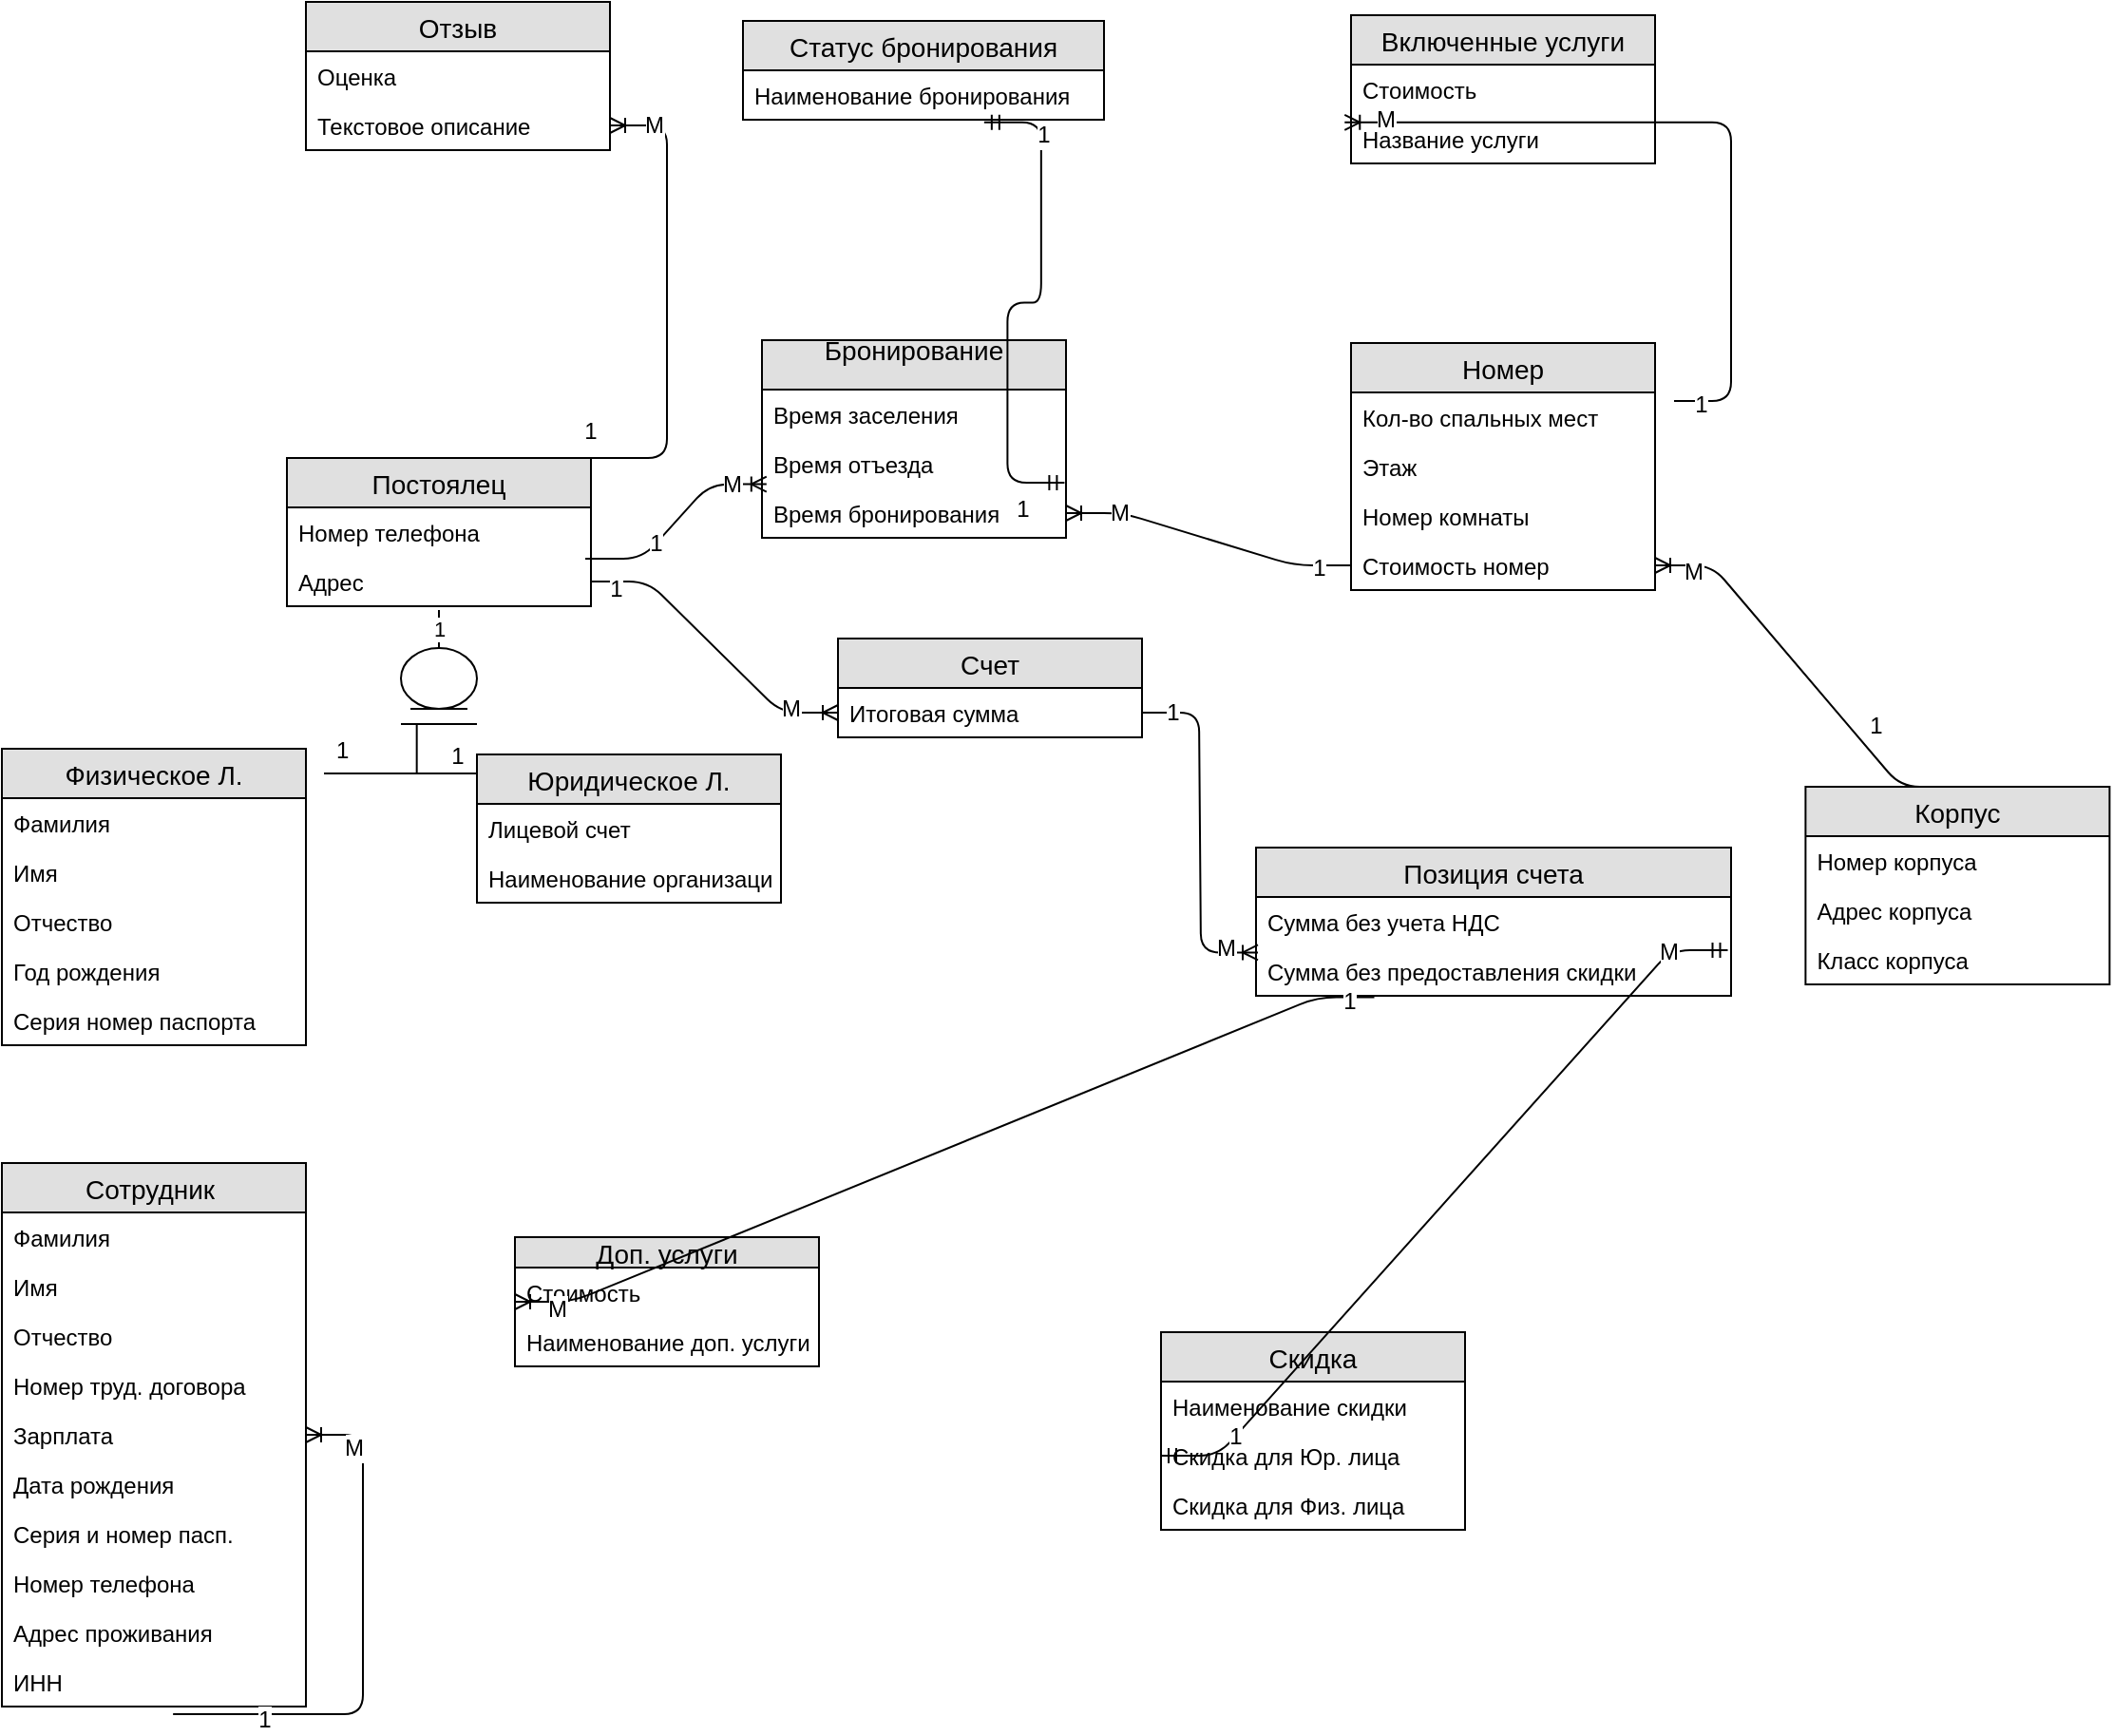 <mxfile version="12.1.3" type="device" pages="1"><diagram id="v2EE0r_qSHjktqq8_VWB" name="Страница 1"><mxGraphModel dx="1865" dy="631" grid="1" gridSize="10" guides="1" tooltips="1" connect="1" arrows="1" fold="1" page="1" pageScale="1" pageWidth="827" pageHeight="1169" math="0" shadow="0"><root><mxCell id="0"/><mxCell id="1" parent="0"/><mxCell id="D4wdtrtiFFDvyglsw7_D-1" value="Бронирование&#10;" style="swimlane;fontStyle=0;childLayout=stackLayout;horizontal=1;startSize=26;fillColor=#e0e0e0;horizontalStack=0;resizeParent=1;resizeParentMax=0;resizeLast=0;collapsible=1;marginBottom=0;swimlaneFillColor=#ffffff;align=center;fontSize=14;" parent="1" vertex="1"><mxGeometry x="270" y="208" width="160" height="104" as="geometry"/></mxCell><mxCell id="D4wdtrtiFFDvyglsw7_D-87" value="Время заселения" style="text;strokeColor=none;fillColor=none;spacingLeft=4;spacingRight=4;overflow=hidden;rotatable=0;points=[[0,0.5],[1,0.5]];portConstraint=eastwest;fontSize=12;" parent="D4wdtrtiFFDvyglsw7_D-1" vertex="1"><mxGeometry y="26" width="160" height="26" as="geometry"/></mxCell><mxCell id="D4wdtrtiFFDvyglsw7_D-90" value="Время отъезда" style="text;strokeColor=none;fillColor=none;spacingLeft=4;spacingRight=4;overflow=hidden;rotatable=0;points=[[0,0.5],[1,0.5]];portConstraint=eastwest;fontSize=12;" parent="D4wdtrtiFFDvyglsw7_D-1" vertex="1"><mxGeometry y="52" width="160" height="26" as="geometry"/></mxCell><mxCell id="D4wdtrtiFFDvyglsw7_D-2" value="Время бронирования" style="text;strokeColor=none;fillColor=none;spacingLeft=4;spacingRight=4;overflow=hidden;rotatable=0;points=[[0,0.5],[1,0.5]];portConstraint=eastwest;fontSize=12;" parent="D4wdtrtiFFDvyglsw7_D-1" vertex="1"><mxGeometry y="78" width="160" height="26" as="geometry"/></mxCell><mxCell id="D4wdtrtiFFDvyglsw7_D-5" value="Статус бронирования" style="swimlane;fontStyle=0;childLayout=stackLayout;horizontal=1;startSize=26;fillColor=#e0e0e0;horizontalStack=0;resizeParent=1;resizeParentMax=0;resizeLast=0;collapsible=1;marginBottom=0;swimlaneFillColor=#ffffff;align=center;fontSize=14;" parent="1" vertex="1"><mxGeometry x="260" y="40" width="190" height="52" as="geometry"/></mxCell><mxCell id="D4wdtrtiFFDvyglsw7_D-6" value="Наименование бронирования" style="text;strokeColor=none;fillColor=none;spacingLeft=4;spacingRight=4;overflow=hidden;rotatable=0;points=[[0,0.5],[1,0.5]];portConstraint=eastwest;fontSize=12;" parent="D4wdtrtiFFDvyglsw7_D-5" vertex="1"><mxGeometry y="26" width="190" height="26" as="geometry"/></mxCell><mxCell id="D4wdtrtiFFDvyglsw7_D-10" value="" style="edgeStyle=entityRelationEdgeStyle;fontSize=12;html=1;endArrow=ERmandOne;startArrow=ERmandOne;exitX=0.995;exitY=-0.115;exitDx=0;exitDy=0;exitPerimeter=0;entryX=0.668;entryY=1.054;entryDx=0;entryDy=0;entryPerimeter=0;" parent="1" source="D4wdtrtiFFDvyglsw7_D-2" target="D4wdtrtiFFDvyglsw7_D-6" edge="1"><mxGeometry width="100" height="100" relative="1" as="geometry"><mxPoint x="250" y="380" as="sourcePoint"/><mxPoint x="350" y="280" as="targetPoint"/></mxGeometry></mxCell><mxCell id="D4wdtrtiFFDvyglsw7_D-94" value="1" style="text;html=1;resizable=0;points=[];align=center;verticalAlign=middle;labelBackgroundColor=#ffffff;" parent="D4wdtrtiFFDvyglsw7_D-10" vertex="1" connectable="0"><mxGeometry x="-0.834" y="14" relative="1" as="geometry"><mxPoint as="offset"/></mxGeometry></mxCell><mxCell id="D4wdtrtiFFDvyglsw7_D-95" value="1" style="text;html=1;resizable=0;points=[];align=center;verticalAlign=middle;labelBackgroundColor=#ffffff;" parent="D4wdtrtiFFDvyglsw7_D-10" vertex="1" connectable="0"><mxGeometry x="0.728" y="-1" relative="1" as="geometry"><mxPoint as="offset"/></mxGeometry></mxCell><mxCell id="D4wdtrtiFFDvyglsw7_D-13" value="Постоялец" style="swimlane;fontStyle=0;childLayout=stackLayout;horizontal=1;startSize=26;fillColor=#e0e0e0;horizontalStack=0;resizeParent=1;resizeParentMax=0;resizeLast=0;collapsible=1;marginBottom=0;swimlaneFillColor=#ffffff;align=center;fontSize=14;" parent="1" vertex="1"><mxGeometry x="20" y="270" width="160" height="78" as="geometry"/></mxCell><mxCell id="D4wdtrtiFFDvyglsw7_D-23" value="Номер телефона" style="text;strokeColor=none;fillColor=none;spacingLeft=4;spacingRight=4;overflow=hidden;rotatable=0;points=[[0,0.5],[1,0.5]];portConstraint=eastwest;fontSize=12;" parent="D4wdtrtiFFDvyglsw7_D-13" vertex="1"><mxGeometry y="26" width="160" height="26" as="geometry"/></mxCell><mxCell id="D4wdtrtiFFDvyglsw7_D-53" value="Адрес" style="text;strokeColor=none;fillColor=none;spacingLeft=4;spacingRight=4;overflow=hidden;rotatable=0;points=[[0,0.5],[1,0.5]];portConstraint=eastwest;fontSize=12;" parent="D4wdtrtiFFDvyglsw7_D-13" vertex="1"><mxGeometry y="52" width="160" height="26" as="geometry"/></mxCell><mxCell id="D4wdtrtiFFDvyglsw7_D-17" value="" style="edgeStyle=entityRelationEdgeStyle;fontSize=12;html=1;endArrow=ERoneToMany;exitX=0.983;exitY=0.038;exitDx=0;exitDy=0;exitPerimeter=0;entryX=0.015;entryY=-0.085;entryDx=0;entryDy=0;entryPerimeter=0;" parent="1" target="D4wdtrtiFFDvyglsw7_D-2" edge="1"><mxGeometry width="100" height="100" relative="1" as="geometry"><mxPoint x="177" y="323" as="sourcePoint"/><mxPoint x="120" y="400" as="targetPoint"/></mxGeometry></mxCell><mxCell id="D4wdtrtiFFDvyglsw7_D-96" value="M" style="text;html=1;resizable=0;points=[];align=center;verticalAlign=middle;labelBackgroundColor=#ffffff;" parent="D4wdtrtiFFDvyglsw7_D-17" vertex="1" connectable="0"><mxGeometry x="0.665" relative="1" as="geometry"><mxPoint as="offset"/></mxGeometry></mxCell><mxCell id="D4wdtrtiFFDvyglsw7_D-100" value="1" style="text;html=1;resizable=0;points=[];align=center;verticalAlign=middle;labelBackgroundColor=#ffffff;" parent="D4wdtrtiFFDvyglsw7_D-17" vertex="1" connectable="0"><mxGeometry x="-0.466" y="11" relative="1" as="geometry"><mxPoint x="15" y="-1" as="offset"/></mxGeometry></mxCell><mxCell id="D4wdtrtiFFDvyglsw7_D-24" value="Отзыв" style="swimlane;fontStyle=0;childLayout=stackLayout;horizontal=1;startSize=26;fillColor=#e0e0e0;horizontalStack=0;resizeParent=1;resizeParentMax=0;resizeLast=0;collapsible=1;marginBottom=0;swimlaneFillColor=#ffffff;align=center;fontSize=14;" parent="1" vertex="1"><mxGeometry x="30" y="30" width="160" height="78" as="geometry"/></mxCell><mxCell id="D4wdtrtiFFDvyglsw7_D-25" value="Оценка" style="text;strokeColor=none;fillColor=none;spacingLeft=4;spacingRight=4;overflow=hidden;rotatable=0;points=[[0,0.5],[1,0.5]];portConstraint=eastwest;fontSize=12;" parent="D4wdtrtiFFDvyglsw7_D-24" vertex="1"><mxGeometry y="26" width="160" height="26" as="geometry"/></mxCell><mxCell id="D4wdtrtiFFDvyglsw7_D-26" value="Текстовое описание" style="text;strokeColor=none;fillColor=none;spacingLeft=4;spacingRight=4;overflow=hidden;rotatable=0;points=[[0,0.5],[1,0.5]];portConstraint=eastwest;fontSize=12;" parent="D4wdtrtiFFDvyglsw7_D-24" vertex="1"><mxGeometry y="52" width="160" height="26" as="geometry"/></mxCell><mxCell id="D4wdtrtiFFDvyglsw7_D-28" value="" style="edgeStyle=entityRelationEdgeStyle;fontSize=12;html=1;endArrow=ERoneToMany;exitX=0.75;exitY=0;exitDx=0;exitDy=0;" parent="1" source="D4wdtrtiFFDvyglsw7_D-13" target="D4wdtrtiFFDvyglsw7_D-26" edge="1"><mxGeometry width="100" height="100" relative="1" as="geometry"><mxPoint x="20" y="580" as="sourcePoint"/><mxPoint x="120" y="480" as="targetPoint"/></mxGeometry></mxCell><mxCell id="D4wdtrtiFFDvyglsw7_D-103" value="M" style="text;html=1;resizable=0;points=[];align=center;verticalAlign=middle;labelBackgroundColor=#ffffff;" parent="D4wdtrtiFFDvyglsw7_D-28" vertex="1" connectable="0"><mxGeometry x="0.837" relative="1" as="geometry"><mxPoint as="offset"/></mxGeometry></mxCell><mxCell id="D4wdtrtiFFDvyglsw7_D-29" value="1" style="text;html=1;strokeColor=none;fillColor=none;align=center;verticalAlign=middle;whiteSpace=wrap;rounded=0;" parent="1" vertex="1"><mxGeometry x="160" y="246" width="40" height="20" as="geometry"/></mxCell><mxCell id="D4wdtrtiFFDvyglsw7_D-32" value="Позиция счета" style="swimlane;fontStyle=0;childLayout=stackLayout;horizontal=1;startSize=26;fillColor=#e0e0e0;horizontalStack=0;resizeParent=1;resizeParentMax=0;resizeLast=0;collapsible=1;marginBottom=0;swimlaneFillColor=#ffffff;align=center;fontSize=14;" parent="1" vertex="1"><mxGeometry x="530" y="475" width="250" height="78" as="geometry"/></mxCell><mxCell id="D4wdtrtiFFDvyglsw7_D-34" value="Сумма без учета НДС" style="text;strokeColor=none;fillColor=none;spacingLeft=4;spacingRight=4;overflow=hidden;rotatable=0;points=[[0,0.5],[1,0.5]];portConstraint=eastwest;fontSize=12;" parent="D4wdtrtiFFDvyglsw7_D-32" vertex="1"><mxGeometry y="26" width="250" height="26" as="geometry"/></mxCell><mxCell id="D4wdtrtiFFDvyglsw7_D-35" value="Сумма без предоставления скидки" style="text;strokeColor=none;fillColor=none;spacingLeft=4;spacingRight=4;overflow=hidden;rotatable=0;points=[[0,0.5],[1,0.5]];portConstraint=eastwest;fontSize=12;" parent="D4wdtrtiFFDvyglsw7_D-32" vertex="1"><mxGeometry y="52" width="250" height="26" as="geometry"/></mxCell><mxCell id="D4wdtrtiFFDvyglsw7_D-36" value="" style="ellipse;shape=umlEntity;whiteSpace=wrap;html=1;" parent="1" vertex="1"><mxGeometry x="80" y="370" width="40" height="32" as="geometry"/></mxCell><mxCell id="D4wdtrtiFFDvyglsw7_D-39" value="1" style="endArrow=none;html=1;exitX=0.5;exitY=0;exitDx=0;exitDy=0;" parent="1" source="D4wdtrtiFFDvyglsw7_D-36" edge="1"><mxGeometry width="50" height="50" relative="1" as="geometry"><mxPoint x="90" y="480" as="sourcePoint"/><mxPoint x="100" y="350" as="targetPoint"/></mxGeometry></mxCell><mxCell id="D4wdtrtiFFDvyglsw7_D-40" value="" style="shape=partialRectangle;top=0;left=0;right=0;bottom=1;align=left;verticalAlign=top;fillColor=none;spacingLeft=34;spacingRight=4;overflow=hidden;rotatable=0;points=[[0,0.5],[1,0.5]];portConstraint=eastwest;dropTarget=0;fontSize=12;" parent="1" vertex="1"><mxGeometry x="40" y="410" width="145" height="26" as="geometry"/></mxCell><mxCell id="D4wdtrtiFFDvyglsw7_D-41" value="1" style="shape=partialRectangle;top=0;left=0;bottom=0;fillColor=none;align=left;verticalAlign=top;spacingLeft=4;spacingRight=4;overflow=hidden;rotatable=0;points=[];portConstraint=eastwest;part=1;fontSize=12;" parent="D4wdtrtiFFDvyglsw7_D-40" vertex="1" connectable="0"><mxGeometry width="48.333" height="26" as="geometry"/></mxCell><mxCell id="D4wdtrtiFFDvyglsw7_D-42" value="" style="line;strokeWidth=1;fillColor=none;align=left;verticalAlign=middle;spacingTop=-1;spacingLeft=3;spacingRight=3;rotatable=0;labelPosition=right;points=[];portConstraint=eastwest;fontSize=12;" parent="1" vertex="1"><mxGeometry x="80" y="406" width="40" height="8" as="geometry"/></mxCell><mxCell id="D4wdtrtiFFDvyglsw7_D-43" value="Физическое Л." style="swimlane;fontStyle=0;childLayout=stackLayout;horizontal=1;startSize=26;fillColor=#e0e0e0;horizontalStack=0;resizeParent=1;resizeParentMax=0;resizeLast=0;collapsible=1;marginBottom=0;swimlaneFillColor=#ffffff;align=center;fontSize=14;" parent="1" vertex="1"><mxGeometry x="-130" y="423" width="160" height="156" as="geometry"/></mxCell><mxCell id="D4wdtrtiFFDvyglsw7_D-44" value="Фамилия" style="text;strokeColor=none;fillColor=none;spacingLeft=4;spacingRight=4;overflow=hidden;rotatable=0;points=[[0,0.5],[1,0.5]];portConstraint=eastwest;fontSize=12;" parent="D4wdtrtiFFDvyglsw7_D-43" vertex="1"><mxGeometry y="26" width="160" height="26" as="geometry"/></mxCell><mxCell id="D4wdtrtiFFDvyglsw7_D-45" value="Имя" style="text;strokeColor=none;fillColor=none;spacingLeft=4;spacingRight=4;overflow=hidden;rotatable=0;points=[[0,0.5],[1,0.5]];portConstraint=eastwest;fontSize=12;" parent="D4wdtrtiFFDvyglsw7_D-43" vertex="1"><mxGeometry y="52" width="160" height="26" as="geometry"/></mxCell><mxCell id="D4wdtrtiFFDvyglsw7_D-46" value="Отчество" style="text;strokeColor=none;fillColor=none;spacingLeft=4;spacingRight=4;overflow=hidden;rotatable=0;points=[[0,0.5],[1,0.5]];portConstraint=eastwest;fontSize=12;" parent="D4wdtrtiFFDvyglsw7_D-43" vertex="1"><mxGeometry y="78" width="160" height="26" as="geometry"/></mxCell><mxCell id="D4wdtrtiFFDvyglsw7_D-52" value="Год рождения" style="text;strokeColor=none;fillColor=none;spacingLeft=4;spacingRight=4;overflow=hidden;rotatable=0;points=[[0,0.5],[1,0.5]];portConstraint=eastwest;fontSize=12;" parent="D4wdtrtiFFDvyglsw7_D-43" vertex="1"><mxGeometry y="104" width="160" height="26" as="geometry"/></mxCell><mxCell id="D4wdtrtiFFDvyglsw7_D-51" value="Серия номер паспорта" style="text;strokeColor=none;fillColor=none;spacingLeft=4;spacingRight=4;overflow=hidden;rotatable=0;points=[[0,0.5],[1,0.5]];portConstraint=eastwest;fontSize=12;" parent="D4wdtrtiFFDvyglsw7_D-43" vertex="1"><mxGeometry y="130" width="160" height="26" as="geometry"/></mxCell><mxCell id="D4wdtrtiFFDvyglsw7_D-47" value="Юридическое Л." style="swimlane;fontStyle=0;childLayout=stackLayout;horizontal=1;startSize=26;fillColor=#e0e0e0;horizontalStack=0;resizeParent=1;resizeParentMax=0;resizeLast=0;collapsible=1;marginBottom=0;swimlaneFillColor=#ffffff;align=center;fontSize=14;" parent="1" vertex="1"><mxGeometry x="120" y="426" width="160" height="78" as="geometry"/></mxCell><mxCell id="D4wdtrtiFFDvyglsw7_D-48" value="Лицевой счет" style="text;strokeColor=none;fillColor=none;spacingLeft=4;spacingRight=4;overflow=hidden;rotatable=0;points=[[0,0.5],[1,0.5]];portConstraint=eastwest;fontSize=12;" parent="D4wdtrtiFFDvyglsw7_D-47" vertex="1"><mxGeometry y="26" width="160" height="26" as="geometry"/></mxCell><mxCell id="D4wdtrtiFFDvyglsw7_D-49" value="Наименование организации" style="text;strokeColor=none;fillColor=none;spacingLeft=4;spacingRight=4;overflow=hidden;rotatable=0;points=[[0,0.5],[1,0.5]];portConstraint=eastwest;fontSize=12;" parent="D4wdtrtiFFDvyglsw7_D-47" vertex="1"><mxGeometry y="52" width="160" height="26" as="geometry"/></mxCell><mxCell id="D4wdtrtiFFDvyglsw7_D-59" value="1" style="text;html=1;strokeColor=none;fillColor=none;align=center;verticalAlign=middle;whiteSpace=wrap;rounded=0;" parent="1" vertex="1"><mxGeometry x="90" y="417" width="40" height="20" as="geometry"/></mxCell><mxCell id="D4wdtrtiFFDvyglsw7_D-61" value="Доп. услуги" style="swimlane;fontStyle=0;childLayout=stackLayout;horizontal=1;startSize=16;fillColor=#e0e0e0;horizontalStack=0;resizeParent=1;resizeParentMax=0;resizeLast=0;collapsible=1;marginBottom=0;swimlaneFillColor=#ffffff;align=center;fontSize=14;" parent="1" vertex="1"><mxGeometry x="140" y="680" width="160" height="68" as="geometry"/></mxCell><mxCell id="D4wdtrtiFFDvyglsw7_D-81" value="Стоимость" style="text;strokeColor=none;fillColor=none;spacingLeft=4;spacingRight=4;overflow=hidden;rotatable=0;points=[[0,0.5],[1,0.5]];portConstraint=eastwest;fontSize=12;" parent="D4wdtrtiFFDvyglsw7_D-61" vertex="1"><mxGeometry y="16" width="160" height="26" as="geometry"/></mxCell><mxCell id="D4wdtrtiFFDvyglsw7_D-62" value="Наименование доп. услуги" style="text;strokeColor=none;fillColor=none;spacingLeft=4;spacingRight=4;overflow=hidden;rotatable=0;points=[[0,0.5],[1,0.5]];portConstraint=eastwest;fontSize=12;" parent="D4wdtrtiFFDvyglsw7_D-61" vertex="1"><mxGeometry y="42" width="160" height="26" as="geometry"/></mxCell><mxCell id="D4wdtrtiFFDvyglsw7_D-65" value="" style="edgeStyle=entityRelationEdgeStyle;fontSize=12;html=1;endArrow=ERoneToMany;exitX=0.249;exitY=1.031;exitDx=0;exitDy=0;exitPerimeter=0;entryX=0;entryY=0.5;entryDx=0;entryDy=0;" parent="1" source="D4wdtrtiFFDvyglsw7_D-35" target="D4wdtrtiFFDvyglsw7_D-61" edge="1"><mxGeometry width="100" height="100" relative="1" as="geometry"><mxPoint x="180" y="730" as="sourcePoint"/><mxPoint x="280" y="630" as="targetPoint"/></mxGeometry></mxCell><mxCell id="D4wdtrtiFFDvyglsw7_D-104" value="1" style="text;html=1;resizable=0;points=[];align=center;verticalAlign=middle;labelBackgroundColor=#ffffff;" parent="D4wdtrtiFFDvyglsw7_D-65" vertex="1" connectable="0"><mxGeometry x="-0.876" y="-23" relative="1" as="geometry"><mxPoint x="25" y="23" as="offset"/></mxGeometry></mxCell><mxCell id="D4wdtrtiFFDvyglsw7_D-113" value="М" style="text;html=1;resizable=0;points=[];align=center;verticalAlign=middle;labelBackgroundColor=#ffffff;" parent="D4wdtrtiFFDvyglsw7_D-65" vertex="1" connectable="0"><mxGeometry x="0.911" y="4" relative="1" as="geometry"><mxPoint as="offset"/></mxGeometry></mxCell><mxCell id="D4wdtrtiFFDvyglsw7_D-69" value="Скидка" style="swimlane;fontStyle=0;childLayout=stackLayout;horizontal=1;startSize=26;fillColor=#e0e0e0;horizontalStack=0;resizeParent=1;resizeParentMax=0;resizeLast=0;collapsible=1;marginBottom=0;swimlaneFillColor=#ffffff;align=center;fontSize=14;" parent="1" vertex="1"><mxGeometry x="480" y="730" width="160" height="104" as="geometry"/></mxCell><mxCell id="D4wdtrtiFFDvyglsw7_D-74" value="Наименование скидки" style="text;strokeColor=none;fillColor=none;spacingLeft=4;spacingRight=4;overflow=hidden;rotatable=0;points=[[0,0.5],[1,0.5]];portConstraint=eastwest;fontSize=12;" parent="D4wdtrtiFFDvyglsw7_D-69" vertex="1"><mxGeometry y="26" width="160" height="26" as="geometry"/></mxCell><mxCell id="D4wdtrtiFFDvyglsw7_D-71" value="Скидка для Юр. лица" style="text;strokeColor=none;fillColor=none;spacingLeft=4;spacingRight=4;overflow=hidden;rotatable=0;points=[[0,0.5],[1,0.5]];portConstraint=eastwest;fontSize=12;" parent="D4wdtrtiFFDvyglsw7_D-69" vertex="1"><mxGeometry y="52" width="160" height="26" as="geometry"/></mxCell><mxCell id="D4wdtrtiFFDvyglsw7_D-72" value="Скидка для Физ. лица" style="text;strokeColor=none;fillColor=none;spacingLeft=4;spacingRight=4;overflow=hidden;rotatable=0;points=[[0,0.5],[1,0.5]];portConstraint=eastwest;fontSize=12;" parent="D4wdtrtiFFDvyglsw7_D-69" vertex="1"><mxGeometry y="78" width="160" height="26" as="geometry"/></mxCell><mxCell id="D4wdtrtiFFDvyglsw7_D-73" value="" style="edgeStyle=entityRelationEdgeStyle;fontSize=12;html=1;endArrow=ERmandOne;startArrow=ERmandOne;exitX=0.993;exitY=0.077;exitDx=0;exitDy=0;exitPerimeter=0;entryX=0;entryY=0.5;entryDx=0;entryDy=0;" parent="1" source="D4wdtrtiFFDvyglsw7_D-35" target="D4wdtrtiFFDvyglsw7_D-71" edge="1"><mxGeometry width="100" height="100" relative="1" as="geometry"><mxPoint x="-130" y="770" as="sourcePoint"/><mxPoint x="568" y="620" as="targetPoint"/></mxGeometry></mxCell><mxCell id="D4wdtrtiFFDvyglsw7_D-75" value="M" style="text;html=1;resizable=0;points=[];align=center;verticalAlign=middle;labelBackgroundColor=#ffffff;" parent="D4wdtrtiFFDvyglsw7_D-73" vertex="1" connectable="0"><mxGeometry x="-0.848" relative="1" as="geometry"><mxPoint as="offset"/></mxGeometry></mxCell><mxCell id="D4wdtrtiFFDvyglsw7_D-76" value="1" style="text;html=1;resizable=0;points=[];align=center;verticalAlign=middle;labelBackgroundColor=#ffffff;" parent="D4wdtrtiFFDvyglsw7_D-73" vertex="1" connectable="0"><mxGeometry x="0.794" relative="1" as="geometry"><mxPoint as="offset"/></mxGeometry></mxCell><mxCell id="D4wdtrtiFFDvyglsw7_D-77" value="Номер" style="swimlane;fontStyle=0;childLayout=stackLayout;horizontal=1;startSize=26;fillColor=#e0e0e0;horizontalStack=0;resizeParent=1;resizeParentMax=0;resizeLast=0;collapsible=1;marginBottom=0;swimlaneFillColor=#ffffff;align=center;fontSize=14;" parent="1" vertex="1"><mxGeometry x="580" y="209.5" width="160" height="130" as="geometry"/></mxCell><mxCell id="D4wdtrtiFFDvyglsw7_D-78" value="Кол-во спальных мест" style="text;strokeColor=none;fillColor=none;spacingLeft=4;spacingRight=4;overflow=hidden;rotatable=0;points=[[0,0.5],[1,0.5]];portConstraint=eastwest;fontSize=12;" parent="D4wdtrtiFFDvyglsw7_D-77" vertex="1"><mxGeometry y="26" width="160" height="26" as="geometry"/></mxCell><mxCell id="D4wdtrtiFFDvyglsw7_D-79" value="Этаж" style="text;strokeColor=none;fillColor=none;spacingLeft=4;spacingRight=4;overflow=hidden;rotatable=0;points=[[0,0.5],[1,0.5]];portConstraint=eastwest;fontSize=12;" parent="D4wdtrtiFFDvyglsw7_D-77" vertex="1"><mxGeometry y="52" width="160" height="26" as="geometry"/></mxCell><mxCell id="D4wdtrtiFFDvyglsw7_D-86" value="Номер комнаты" style="text;strokeColor=none;fillColor=none;spacingLeft=4;spacingRight=4;overflow=hidden;rotatable=0;points=[[0,0.5],[1,0.5]];portConstraint=eastwest;fontSize=12;" parent="D4wdtrtiFFDvyglsw7_D-77" vertex="1"><mxGeometry y="78" width="160" height="26" as="geometry"/></mxCell><mxCell id="D4wdtrtiFFDvyglsw7_D-80" value="Стоимость номер" style="text;strokeColor=none;fillColor=none;spacingLeft=4;spacingRight=4;overflow=hidden;rotatable=0;points=[[0,0.5],[1,0.5]];portConstraint=eastwest;fontSize=12;" parent="D4wdtrtiFFDvyglsw7_D-77" vertex="1"><mxGeometry y="104" width="160" height="26" as="geometry"/></mxCell><mxCell id="D4wdtrtiFFDvyglsw7_D-91" value="" style="edgeStyle=entityRelationEdgeStyle;fontSize=12;html=1;endArrow=ERoneToMany;" parent="1" source="D4wdtrtiFFDvyglsw7_D-80" target="D4wdtrtiFFDvyglsw7_D-2" edge="1"><mxGeometry width="100" height="100" relative="1" as="geometry"><mxPoint y="800" as="sourcePoint"/><mxPoint x="100" y="700" as="targetPoint"/></mxGeometry></mxCell><mxCell id="D4wdtrtiFFDvyglsw7_D-92" value="1" style="text;html=1;resizable=0;points=[];align=center;verticalAlign=middle;labelBackgroundColor=#ffffff;" parent="D4wdtrtiFFDvyglsw7_D-91" vertex="1" connectable="0"><mxGeometry x="-0.77" y="1" relative="1" as="geometry"><mxPoint as="offset"/></mxGeometry></mxCell><mxCell id="D4wdtrtiFFDvyglsw7_D-93" value="M" style="text;html=1;resizable=0;points=[];align=center;verticalAlign=middle;labelBackgroundColor=#ffffff;" parent="D4wdtrtiFFDvyglsw7_D-91" vertex="1" connectable="0"><mxGeometry x="0.644" relative="1" as="geometry"><mxPoint as="offset"/></mxGeometry></mxCell><mxCell id="D4wdtrtiFFDvyglsw7_D-105" value="Включенные услуги" style="swimlane;fontStyle=0;childLayout=stackLayout;horizontal=1;startSize=26;fillColor=#e0e0e0;horizontalStack=0;resizeParent=1;resizeParentMax=0;resizeLast=0;collapsible=1;marginBottom=0;swimlaneFillColor=#ffffff;align=center;fontSize=14;" parent="1" vertex="1"><mxGeometry x="580" y="37" width="160" height="78" as="geometry"/></mxCell><mxCell id="D4wdtrtiFFDvyglsw7_D-109" value="Стоимость" style="text;strokeColor=none;fillColor=none;spacingLeft=4;spacingRight=4;overflow=hidden;rotatable=0;points=[[0,0.5],[1,0.5]];portConstraint=eastwest;fontSize=12;" parent="D4wdtrtiFFDvyglsw7_D-105" vertex="1"><mxGeometry y="26" width="160" height="26" as="geometry"/></mxCell><mxCell id="D4wdtrtiFFDvyglsw7_D-106" value="Название услуги" style="text;strokeColor=none;fillColor=none;spacingLeft=4;spacingRight=4;overflow=hidden;rotatable=0;points=[[0,0.5],[1,0.5]];portConstraint=eastwest;fontSize=12;" parent="D4wdtrtiFFDvyglsw7_D-105" vertex="1"><mxGeometry y="52" width="160" height="26" as="geometry"/></mxCell><mxCell id="D4wdtrtiFFDvyglsw7_D-110" value="" style="edgeStyle=entityRelationEdgeStyle;fontSize=12;html=1;endArrow=ERoneToMany;entryX=-0.021;entryY=0.169;entryDx=0;entryDy=0;entryPerimeter=0;" parent="1" target="D4wdtrtiFFDvyglsw7_D-106" edge="1"><mxGeometry width="100" height="100" relative="1" as="geometry"><mxPoint x="750" y="240" as="sourcePoint"/><mxPoint x="680" y="130" as="targetPoint"/></mxGeometry></mxCell><mxCell id="D4wdtrtiFFDvyglsw7_D-111" value="1" style="text;html=1;resizable=0;points=[];align=center;verticalAlign=middle;labelBackgroundColor=#ffffff;" parent="D4wdtrtiFFDvyglsw7_D-110" vertex="1" connectable="0"><mxGeometry x="-0.926" y="-2" relative="1" as="geometry"><mxPoint as="offset"/></mxGeometry></mxCell><mxCell id="D4wdtrtiFFDvyglsw7_D-112" value="M" style="text;html=1;resizable=0;points=[];align=center;verticalAlign=middle;labelBackgroundColor=#ffffff;" parent="D4wdtrtiFFDvyglsw7_D-110" vertex="1" connectable="0"><mxGeometry x="0.887" y="-2" relative="1" as="geometry"><mxPoint as="offset"/></mxGeometry></mxCell><mxCell id="D4wdtrtiFFDvyglsw7_D-119" value="Корпус" style="swimlane;fontStyle=0;childLayout=stackLayout;horizontal=1;startSize=26;fillColor=#e0e0e0;horizontalStack=0;resizeParent=1;resizeParentMax=0;resizeLast=0;collapsible=1;marginBottom=0;swimlaneFillColor=#ffffff;align=center;fontSize=14;" parent="1" vertex="1"><mxGeometry x="819.2" y="443" width="160" height="104" as="geometry"/></mxCell><mxCell id="D4wdtrtiFFDvyglsw7_D-120" value="Номер корпуса" style="text;strokeColor=none;fillColor=none;spacingLeft=4;spacingRight=4;overflow=hidden;rotatable=0;points=[[0,0.5],[1,0.5]];portConstraint=eastwest;fontSize=12;" parent="D4wdtrtiFFDvyglsw7_D-119" vertex="1"><mxGeometry y="26" width="160" height="26" as="geometry"/></mxCell><mxCell id="D4wdtrtiFFDvyglsw7_D-121" value="Адрес корпуса" style="text;strokeColor=none;fillColor=none;spacingLeft=4;spacingRight=4;overflow=hidden;rotatable=0;points=[[0,0.5],[1,0.5]];portConstraint=eastwest;fontSize=12;" parent="D4wdtrtiFFDvyglsw7_D-119" vertex="1"><mxGeometry y="52" width="160" height="26" as="geometry"/></mxCell><mxCell id="D4wdtrtiFFDvyglsw7_D-122" value="Класс корпуса" style="text;strokeColor=none;fillColor=none;spacingLeft=4;spacingRight=4;overflow=hidden;rotatable=0;points=[[0,0.5],[1,0.5]];portConstraint=eastwest;fontSize=12;" parent="D4wdtrtiFFDvyglsw7_D-119" vertex="1"><mxGeometry y="78" width="160" height="26" as="geometry"/></mxCell><mxCell id="D4wdtrtiFFDvyglsw7_D-123" value="" style="edgeStyle=entityRelationEdgeStyle;fontSize=12;html=1;endArrow=ERoneToMany;exitX=0.5;exitY=0;exitDx=0;exitDy=0;" parent="1" source="D4wdtrtiFFDvyglsw7_D-119" target="D4wdtrtiFFDvyglsw7_D-80" edge="1"><mxGeometry width="100" height="100" relative="1" as="geometry"><mxPoint x="690" y="670" as="sourcePoint"/><mxPoint x="790" y="570" as="targetPoint"/></mxGeometry></mxCell><mxCell id="D4wdtrtiFFDvyglsw7_D-124" value="1" style="text;html=1;resizable=0;points=[];align=center;verticalAlign=middle;labelBackgroundColor=#ffffff;" parent="D4wdtrtiFFDvyglsw7_D-123" vertex="1" connectable="0"><mxGeometry x="-0.438" y="27" relative="1" as="geometry"><mxPoint x="27" y="-27" as="offset"/></mxGeometry></mxCell><mxCell id="D4wdtrtiFFDvyglsw7_D-125" value="M" style="text;html=1;resizable=0;points=[];align=center;verticalAlign=middle;labelBackgroundColor=#ffffff;" parent="D4wdtrtiFFDvyglsw7_D-123" vertex="1" connectable="0"><mxGeometry x="0.876" y="2" relative="1" as="geometry"><mxPoint x="6.5" y="1.5" as="offset"/></mxGeometry></mxCell><mxCell id="D4wdtrtiFFDvyglsw7_D-126" value="Сотрудник " style="swimlane;fontStyle=0;childLayout=stackLayout;horizontal=1;startSize=26;fillColor=#e0e0e0;horizontalStack=0;resizeParent=1;resizeParentMax=0;resizeLast=0;collapsible=1;marginBottom=0;swimlaneFillColor=#ffffff;align=center;fontSize=14;" parent="1" vertex="1"><mxGeometry x="-130" y="641" width="160" height="286" as="geometry"/></mxCell><mxCell id="D4wdtrtiFFDvyglsw7_D-127" value="Фамилия" style="text;strokeColor=none;fillColor=none;spacingLeft=4;spacingRight=4;overflow=hidden;rotatable=0;points=[[0,0.5],[1,0.5]];portConstraint=eastwest;fontSize=12;" parent="D4wdtrtiFFDvyglsw7_D-126" vertex="1"><mxGeometry y="26" width="160" height="26" as="geometry"/></mxCell><mxCell id="D4wdtrtiFFDvyglsw7_D-128" value="Имя" style="text;strokeColor=none;fillColor=none;spacingLeft=4;spacingRight=4;overflow=hidden;rotatable=0;points=[[0,0.5],[1,0.5]];portConstraint=eastwest;fontSize=12;" parent="D4wdtrtiFFDvyglsw7_D-126" vertex="1"><mxGeometry y="52" width="160" height="26" as="geometry"/></mxCell><mxCell id="D4wdtrtiFFDvyglsw7_D-129" value="Отчество" style="text;strokeColor=none;fillColor=none;spacingLeft=4;spacingRight=4;overflow=hidden;rotatable=0;points=[[0,0.5],[1,0.5]];portConstraint=eastwest;fontSize=12;" parent="D4wdtrtiFFDvyglsw7_D-126" vertex="1"><mxGeometry y="78" width="160" height="26" as="geometry"/></mxCell><mxCell id="D4wdtrtiFFDvyglsw7_D-133" value="Номер труд. договора" style="text;strokeColor=none;fillColor=none;spacingLeft=4;spacingRight=4;overflow=hidden;rotatable=0;points=[[0,0.5],[1,0.5]];portConstraint=eastwest;fontSize=12;" parent="D4wdtrtiFFDvyglsw7_D-126" vertex="1"><mxGeometry y="104" width="160" height="26" as="geometry"/></mxCell><mxCell id="D4wdtrtiFFDvyglsw7_D-131" value="Зарплата" style="text;strokeColor=none;fillColor=none;spacingLeft=4;spacingRight=4;overflow=hidden;rotatable=0;points=[[0,0.5],[1,0.5]];portConstraint=eastwest;fontSize=12;" parent="D4wdtrtiFFDvyglsw7_D-126" vertex="1"><mxGeometry y="130" width="160" height="26" as="geometry"/></mxCell><mxCell id="D4wdtrtiFFDvyglsw7_D-135" value="Дата рождения" style="text;strokeColor=none;fillColor=none;spacingLeft=4;spacingRight=4;overflow=hidden;rotatable=0;points=[[0,0.5],[1,0.5]];portConstraint=eastwest;fontSize=12;" parent="D4wdtrtiFFDvyglsw7_D-126" vertex="1"><mxGeometry y="156" width="160" height="26" as="geometry"/></mxCell><mxCell id="D4wdtrtiFFDvyglsw7_D-132" value="Серия и номер пасп." style="text;strokeColor=none;fillColor=none;spacingLeft=4;spacingRight=4;overflow=hidden;rotatable=0;points=[[0,0.5],[1,0.5]];portConstraint=eastwest;fontSize=12;" parent="D4wdtrtiFFDvyglsw7_D-126" vertex="1"><mxGeometry y="182" width="160" height="26" as="geometry"/></mxCell><mxCell id="D4wdtrtiFFDvyglsw7_D-136" value="Номер телефона" style="text;strokeColor=none;fillColor=none;spacingLeft=4;spacingRight=4;overflow=hidden;rotatable=0;points=[[0,0.5],[1,0.5]];portConstraint=eastwest;fontSize=12;" parent="D4wdtrtiFFDvyglsw7_D-126" vertex="1"><mxGeometry y="208" width="160" height="26" as="geometry"/></mxCell><mxCell id="D4wdtrtiFFDvyglsw7_D-134" value="Адрес проживания" style="text;strokeColor=none;fillColor=none;spacingLeft=4;spacingRight=4;overflow=hidden;rotatable=0;points=[[0,0.5],[1,0.5]];portConstraint=eastwest;fontSize=12;" parent="D4wdtrtiFFDvyglsw7_D-126" vertex="1"><mxGeometry y="234" width="160" height="26" as="geometry"/></mxCell><mxCell id="D4wdtrtiFFDvyglsw7_D-130" value="ИНН" style="text;strokeColor=none;fillColor=none;spacingLeft=4;spacingRight=4;overflow=hidden;rotatable=0;points=[[0,0.5],[1,0.5]];portConstraint=eastwest;fontSize=12;" parent="D4wdtrtiFFDvyglsw7_D-126" vertex="1"><mxGeometry y="260" width="160" height="26" as="geometry"/></mxCell><mxCell id="D4wdtrtiFFDvyglsw7_D-137" value="" style="edgeStyle=entityRelationEdgeStyle;fontSize=12;html=1;endArrow=ERoneToMany;exitX=0.563;exitY=1.154;exitDx=0;exitDy=0;exitPerimeter=0;" parent="D4wdtrtiFFDvyglsw7_D-126" source="D4wdtrtiFFDvyglsw7_D-130" target="D4wdtrtiFFDvyglsw7_D-131" edge="1"><mxGeometry width="100" height="100" relative="1" as="geometry"><mxPoint x="-160" y="410" as="sourcePoint"/><mxPoint x="-60" y="310" as="targetPoint"/></mxGeometry></mxCell><mxCell id="D4wdtrtiFFDvyglsw7_D-138" value="1" style="text;html=1;resizable=0;points=[];align=center;verticalAlign=middle;labelBackgroundColor=#ffffff;" parent="D4wdtrtiFFDvyglsw7_D-137" vertex="1" connectable="0"><mxGeometry x="-0.652" y="-3" relative="1" as="geometry"><mxPoint as="offset"/></mxGeometry></mxCell><mxCell id="D4wdtrtiFFDvyglsw7_D-139" value="М" style="text;html=1;resizable=0;points=[];align=center;verticalAlign=middle;labelBackgroundColor=#ffffff;" parent="D4wdtrtiFFDvyglsw7_D-137" vertex="1" connectable="0"><mxGeometry x="0.737" y="5" relative="1" as="geometry"><mxPoint as="offset"/></mxGeometry></mxCell><mxCell id="xNceKD1glvBXRg2MGUTP-1" value="Счет" style="swimlane;fontStyle=0;childLayout=stackLayout;horizontal=1;startSize=26;fillColor=#e0e0e0;horizontalStack=0;resizeParent=1;resizeParentMax=0;resizeLast=0;collapsible=1;marginBottom=0;swimlaneFillColor=#ffffff;align=center;fontSize=14;" vertex="1" parent="1"><mxGeometry x="310" y="365" width="160" height="52" as="geometry"/></mxCell><mxCell id="xNceKD1glvBXRg2MGUTP-2" value="Итоговая сумма " style="text;strokeColor=none;fillColor=none;spacingLeft=4;spacingRight=4;overflow=hidden;rotatable=0;points=[[0,0.5],[1,0.5]];portConstraint=eastwest;fontSize=12;" vertex="1" parent="xNceKD1glvBXRg2MGUTP-1"><mxGeometry y="26" width="160" height="26" as="geometry"/></mxCell><mxCell id="xNceKD1glvBXRg2MGUTP-5" value="" style="edgeStyle=entityRelationEdgeStyle;fontSize=12;html=1;endArrow=ERoneToMany;exitX=1;exitY=0.5;exitDx=0;exitDy=0;entryX=0;entryY=0.5;entryDx=0;entryDy=0;" edge="1" parent="1" source="D4wdtrtiFFDvyglsw7_D-53" target="xNceKD1glvBXRg2MGUTP-2"><mxGeometry width="100" height="100" relative="1" as="geometry"><mxPoint x="320" y="600" as="sourcePoint"/><mxPoint x="420" y="500" as="targetPoint"/></mxGeometry></mxCell><mxCell id="xNceKD1glvBXRg2MGUTP-6" value="1" style="text;html=1;resizable=0;points=[];align=center;verticalAlign=middle;labelBackgroundColor=#ffffff;" vertex="1" connectable="0" parent="xNceKD1glvBXRg2MGUTP-5"><mxGeometry x="-0.843" y="-4" relative="1" as="geometry"><mxPoint as="offset"/></mxGeometry></mxCell><mxCell id="xNceKD1glvBXRg2MGUTP-7" value="М" style="text;html=1;resizable=0;points=[];align=center;verticalAlign=middle;labelBackgroundColor=#ffffff;" vertex="1" connectable="0" parent="xNceKD1glvBXRg2MGUTP-5"><mxGeometry x="0.689" y="2" relative="1" as="geometry"><mxPoint as="offset"/></mxGeometry></mxCell><mxCell id="xNceKD1glvBXRg2MGUTP-8" value="" style="edgeStyle=entityRelationEdgeStyle;fontSize=12;html=1;endArrow=ERoneToMany;exitX=1;exitY=0.5;exitDx=0;exitDy=0;entryX=0.004;entryY=0.123;entryDx=0;entryDy=0;entryPerimeter=0;" edge="1" parent="1" source="xNceKD1glvBXRg2MGUTP-2" target="D4wdtrtiFFDvyglsw7_D-35"><mxGeometry width="100" height="100" relative="1" as="geometry"><mxPoint x="340" y="560" as="sourcePoint"/><mxPoint x="440" y="460" as="targetPoint"/></mxGeometry></mxCell><mxCell id="xNceKD1glvBXRg2MGUTP-9" value="1" style="text;html=1;resizable=0;points=[];align=center;verticalAlign=middle;labelBackgroundColor=#ffffff;" vertex="1" connectable="0" parent="xNceKD1glvBXRg2MGUTP-8"><mxGeometry x="-0.834" relative="1" as="geometry"><mxPoint as="offset"/></mxGeometry></mxCell><mxCell id="xNceKD1glvBXRg2MGUTP-10" value="М" style="text;html=1;resizable=0;points=[];align=center;verticalAlign=middle;labelBackgroundColor=#ffffff;" vertex="1" connectable="0" parent="xNceKD1glvBXRg2MGUTP-8"><mxGeometry x="0.811" y="2" relative="1" as="geometry"><mxPoint as="offset"/></mxGeometry></mxCell></root></mxGraphModel></diagram></mxfile>